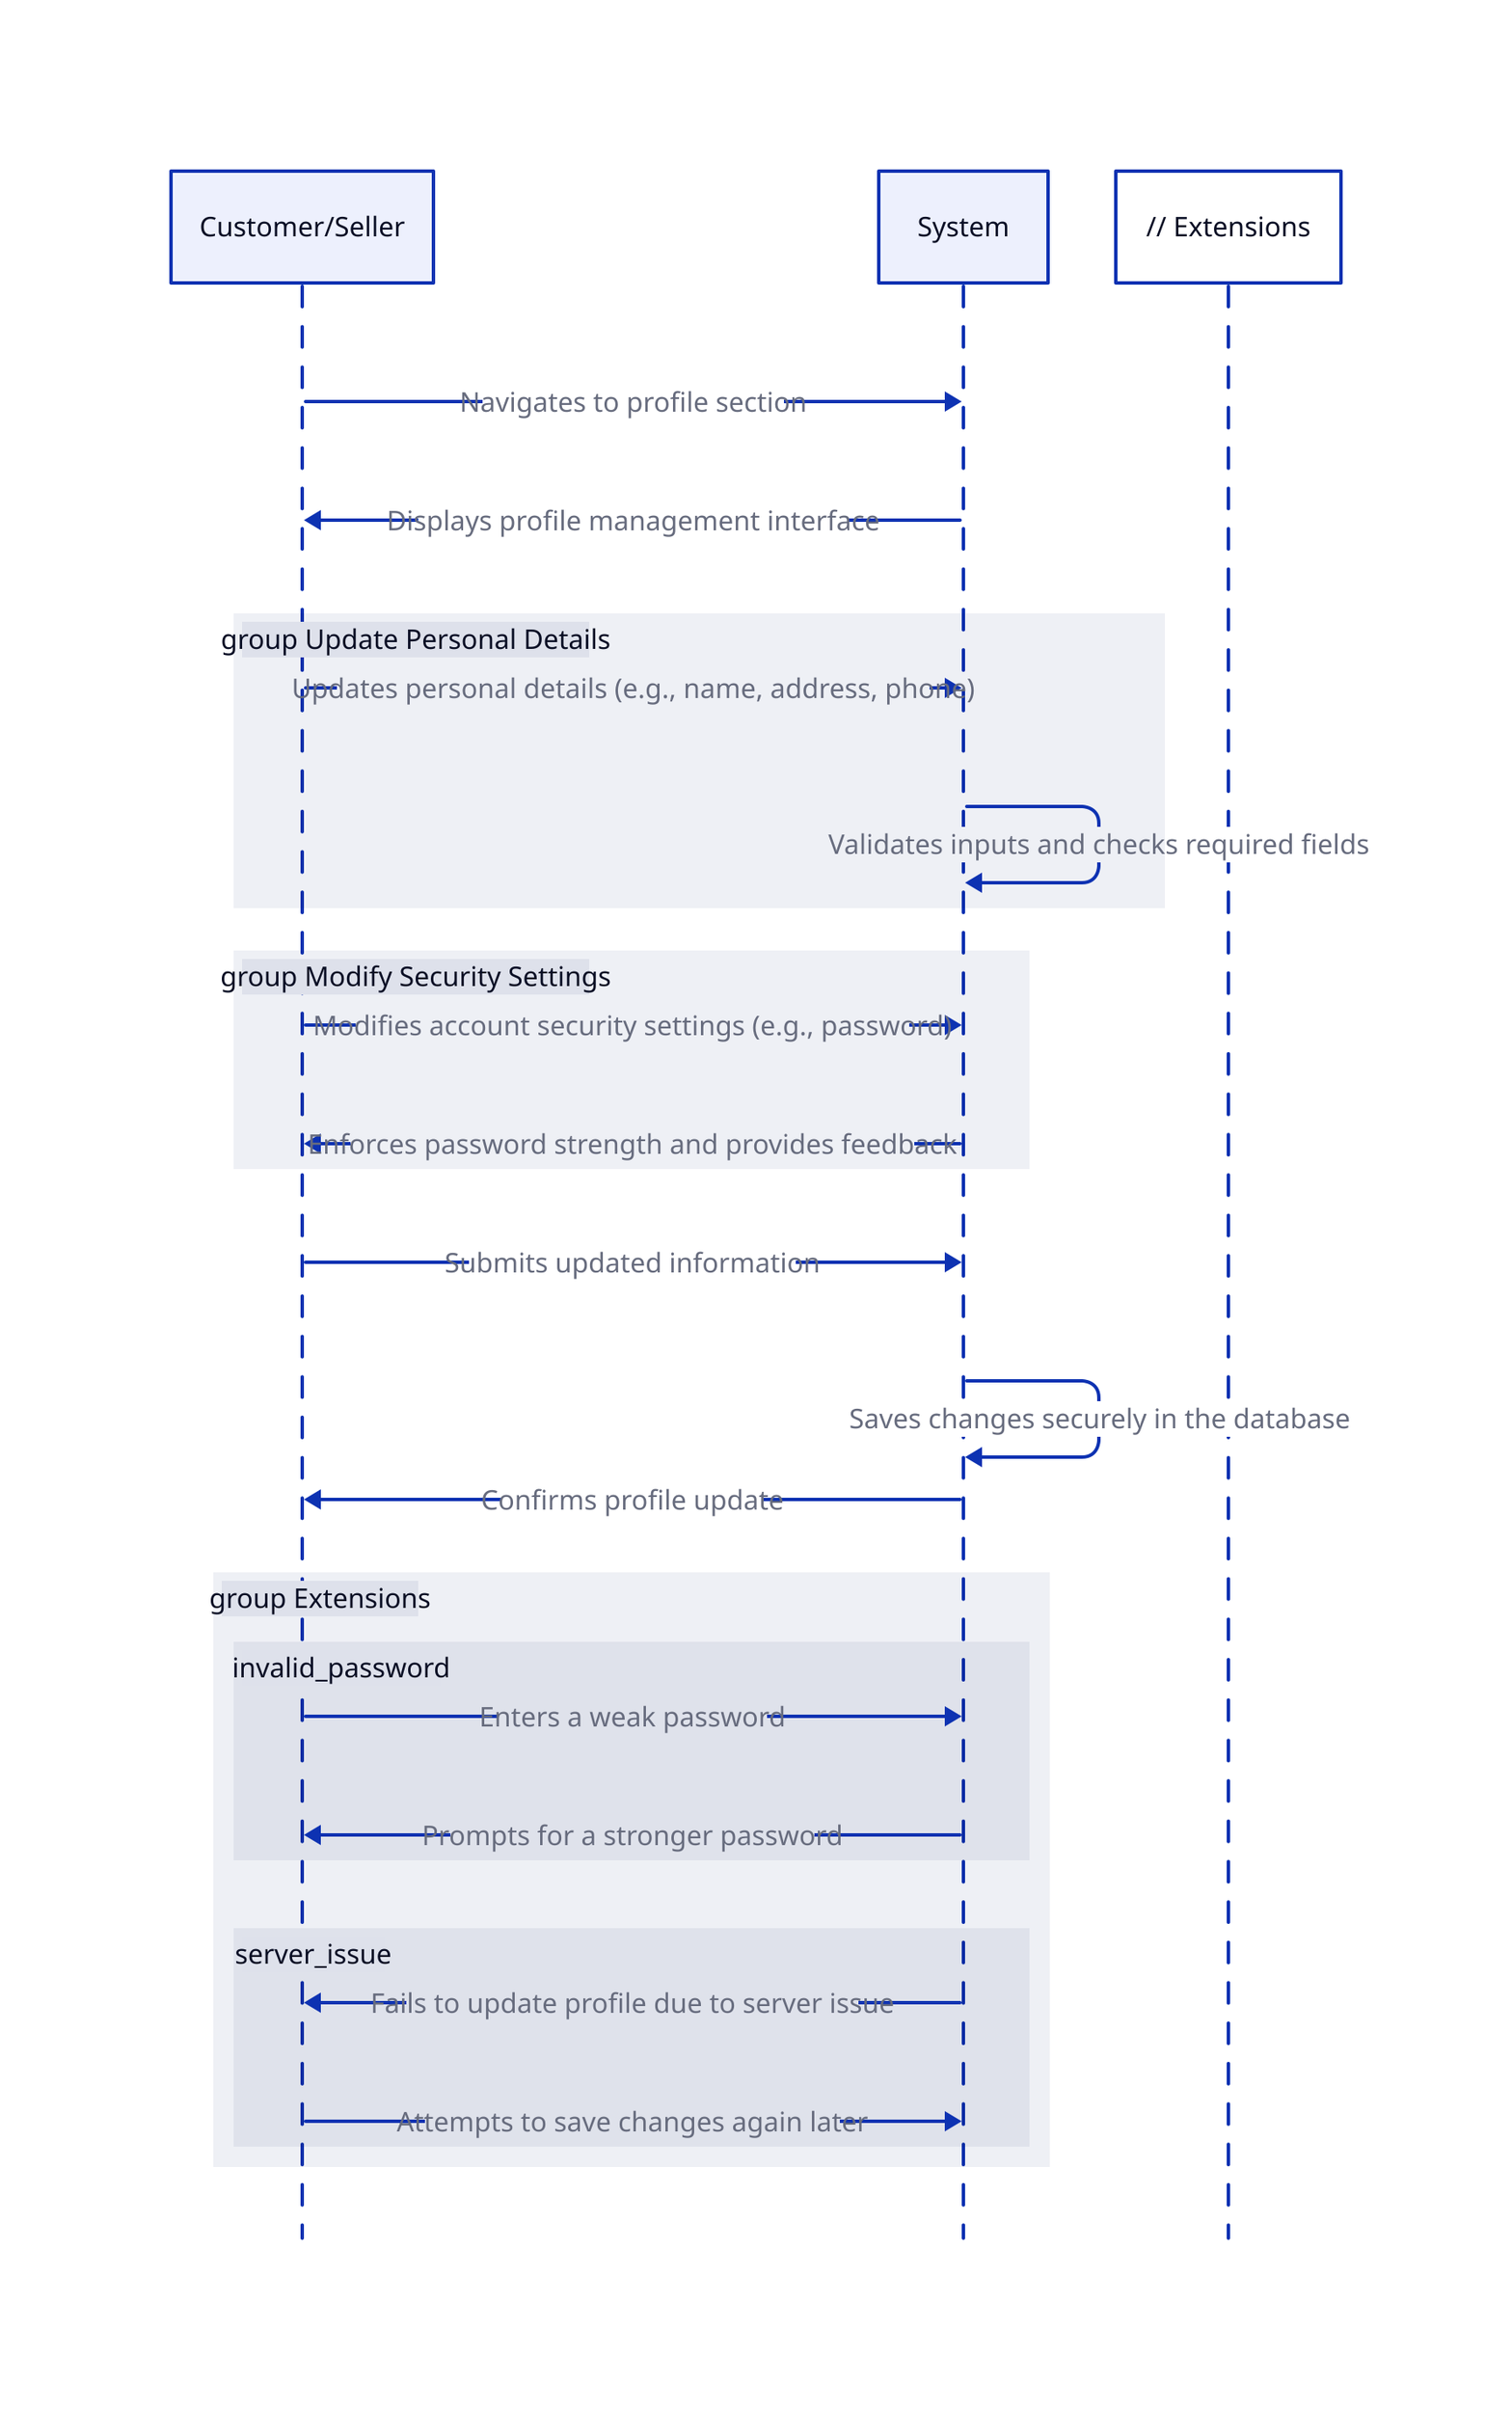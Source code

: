 
shape: sequence_diagram

user: Customer/Seller
system: System

user -> system: Navigates to profile section
system -> user: Displays profile management interface

group Update Personal Details {
    user -> system: Updates personal details (e.g., name, address, phone)
    system -> system: Validates inputs and checks required fields
}

group Modify Security Settings {
    user -> system: Modifies account security settings (e.g., password)
    system -> user: Enforces password strength and provides feedback
}

user -> system: Submits updated information
system -> system: Saves changes securely in the database
system -> user: Confirms profile update

// Extensions
group Extensions {
    invalid_password: {
        user -> system: Enters a weak password
        system -> user: Prompts for a stronger password
    }
    
    server_issue: {
        system -> user: Fails to update profile due to server issue
        user -> system: Attempts to save changes again later
    }
}

